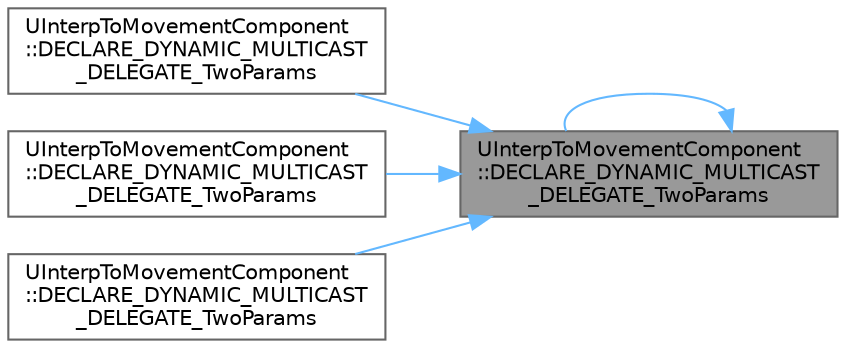 digraph "UInterpToMovementComponent::DECLARE_DYNAMIC_MULTICAST_DELEGATE_TwoParams"
{
 // INTERACTIVE_SVG=YES
 // LATEX_PDF_SIZE
  bgcolor="transparent";
  edge [fontname=Helvetica,fontsize=10,labelfontname=Helvetica,labelfontsize=10];
  node [fontname=Helvetica,fontsize=10,shape=box,height=0.2,width=0.4];
  rankdir="RL";
  Node1 [id="Node000001",label="UInterpToMovementComponent\l::DECLARE_DYNAMIC_MULTICAST\l_DELEGATE_TwoParams",height=0.2,width=0.4,color="gray40", fillcolor="grey60", style="filled", fontcolor="black",tooltip=" "];
  Node1 -> Node2 [id="edge1_Node000001_Node000002",dir="back",color="steelblue1",style="solid",tooltip=" "];
  Node2 [id="Node000002",label="UInterpToMovementComponent\l::DECLARE_DYNAMIC_MULTICAST\l_DELEGATE_TwoParams",height=0.2,width=0.4,color="grey40", fillcolor="white", style="filled",URL="$d0/dbf/classUInterpToMovementComponent.html#a86d6705550f34e65255da7204e952ddf",tooltip=" "];
  Node1 -> Node1 [id="edge2_Node000001_Node000001",dir="back",color="steelblue1",style="solid",tooltip=" "];
  Node1 -> Node3 [id="edge3_Node000001_Node000003",dir="back",color="steelblue1",style="solid",tooltip=" "];
  Node3 [id="Node000003",label="UInterpToMovementComponent\l::DECLARE_DYNAMIC_MULTICAST\l_DELEGATE_TwoParams",height=0.2,width=0.4,color="grey40", fillcolor="white", style="filled",URL="$d0/dbf/classUInterpToMovementComponent.html#a111f91434a72b52469fbcf30f4470421",tooltip=" "];
  Node1 -> Node4 [id="edge4_Node000001_Node000004",dir="back",color="steelblue1",style="solid",tooltip=" "];
  Node4 [id="Node000004",label="UInterpToMovementComponent\l::DECLARE_DYNAMIC_MULTICAST\l_DELEGATE_TwoParams",height=0.2,width=0.4,color="grey40", fillcolor="white", style="filled",URL="$d0/dbf/classUInterpToMovementComponent.html#a8105b9367073a3c7b9cc8007fefdaebd",tooltip=" "];
}
